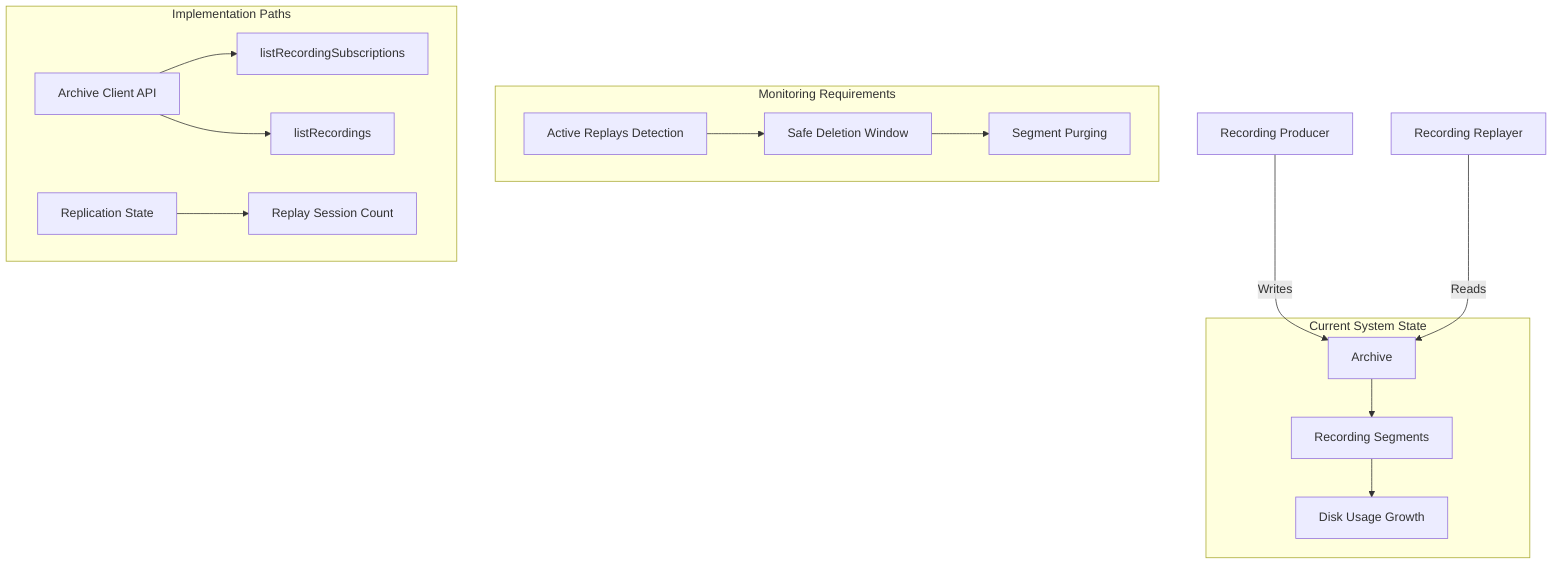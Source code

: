 graph TD
    A[Recording Producer] -->|Writes| B[Archive]
    C[Recording Replayer] -->|Reads| B

    subgraph "Current System State"
        B --> D[Recording Segments]
        D --> E[Disk Usage Growth]
    end

    subgraph "Monitoring Requirements"
        F[Active Replays Detection]
        F --> G[Safe Deletion Window]
        G --> H[Segment Purging]
    end

    subgraph "Implementation Paths"
        I[Archive Client API]
        I --> J[listRecordingSubscriptions]
        I --> K[listRecordings]

        L[Replication State]
        L --> M[Replay Session Count]
    end